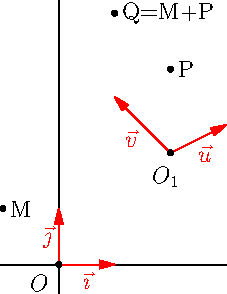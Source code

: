   import geometry;
  size(4cm,0);
  show(currentcoordsys);
  coordsys R=cartesiansystem((2,2), i=(1,0.5), j=(-1,1));
  show("$O_1$", "$\vec{u}$", "$\vec{v}$", R, xpen=invisible);

  point M=(-1,1); dot("M", M);

  point P=point(R, (1,1)); dot("P", P);

  point Q=M+P; dot("Q=M+P", Q);
